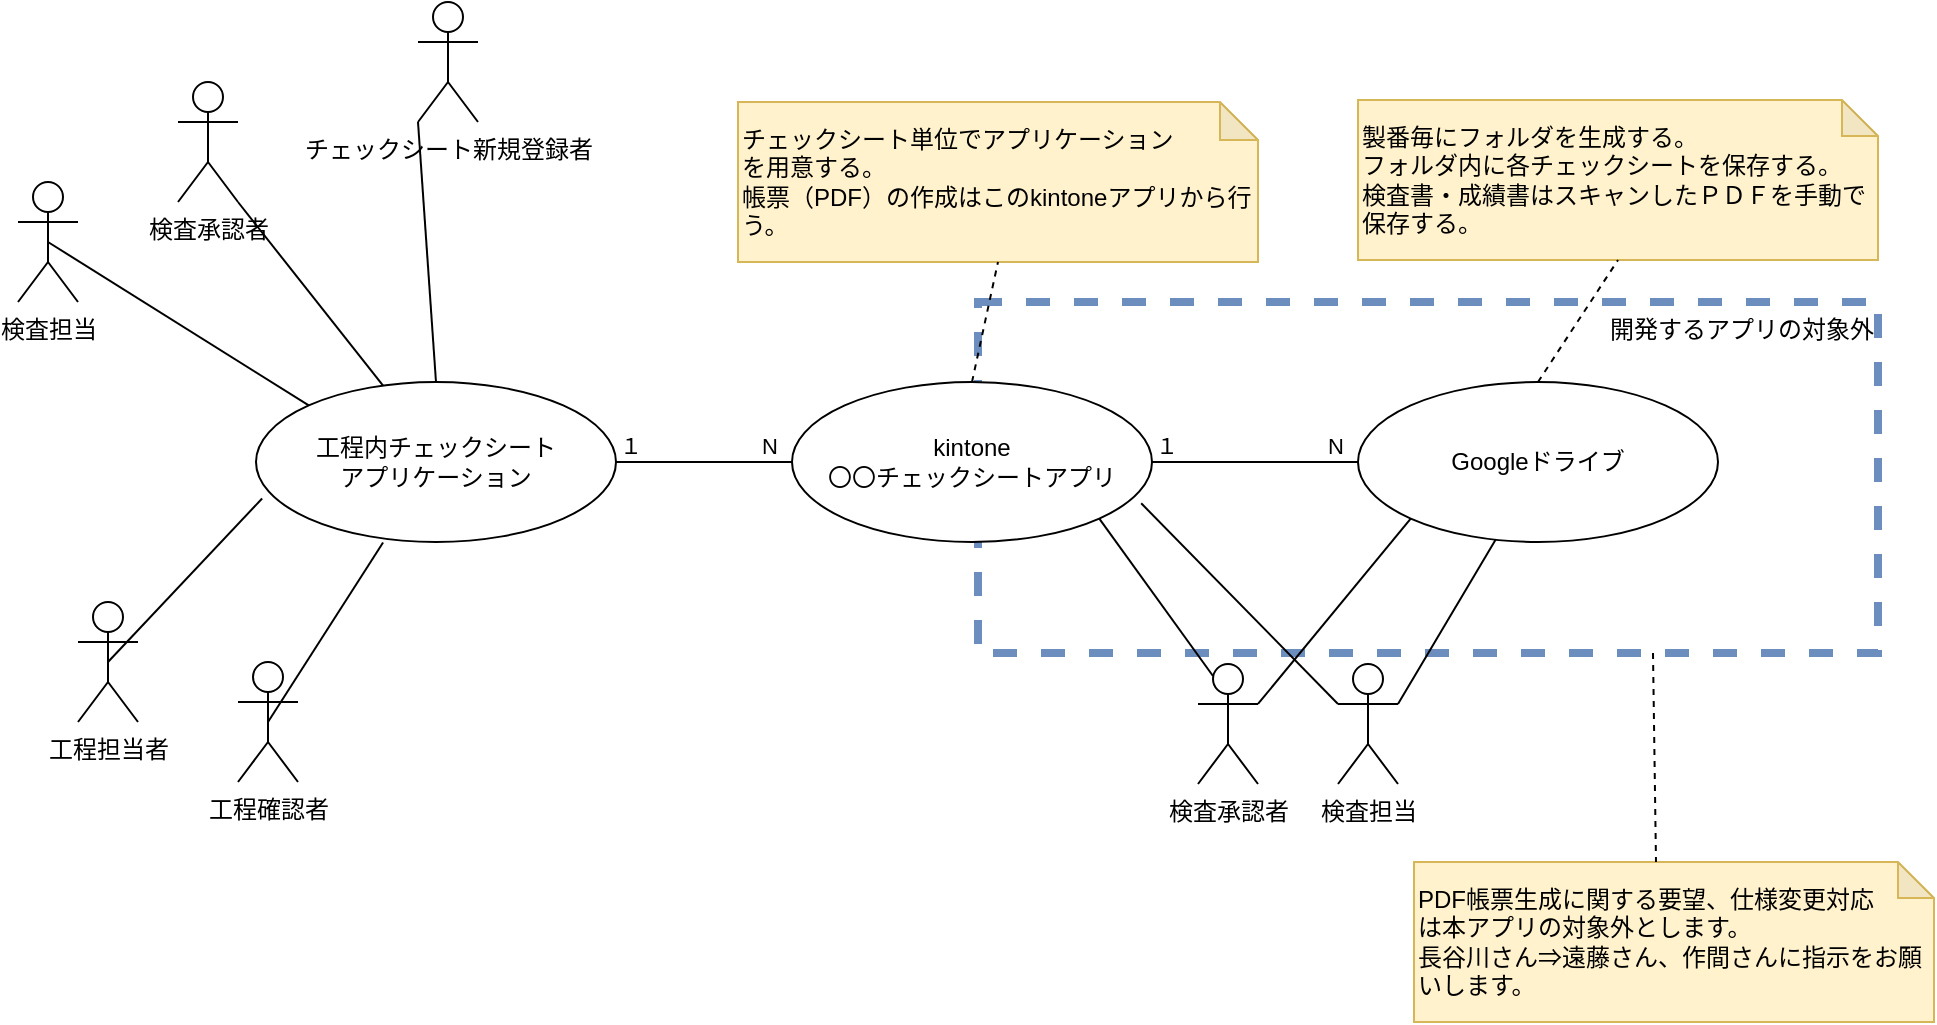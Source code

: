 <mxfile>
    <diagram id="fLh_ZRpRpivqrNP2prxu" name="ページ1">
        <mxGraphModel dx="1267" dy="1951" grid="1" gridSize="10" guides="1" tooltips="1" connect="1" arrows="1" fold="1" page="1" pageScale="1" pageWidth="827" pageHeight="1169" math="0" shadow="0">
            <root>
                <mxCell id="0"/>
                <mxCell id="1" parent="0"/>
                <mxCell id="43" value="開発するアプリの対象外" style="rounded=0;whiteSpace=wrap;html=1;fillColor=none;strokeColor=#6c8ebf;strokeWidth=4;dashed=1;align=right;verticalAlign=top;" vertex="1" parent="1">
                    <mxGeometry x="550" y="20" width="450" height="175.5" as="geometry"/>
                </mxCell>
                <mxCell id="2" value="工程内チェックシート&lt;br&gt;アプリケーション" style="ellipse;whiteSpace=wrap;html=1;" vertex="1" parent="1">
                    <mxGeometry x="189" y="60" width="180" height="80" as="geometry"/>
                </mxCell>
                <mxCell id="3" value="kintone&lt;br&gt;〇〇チェックシートアプリ" style="ellipse;whiteSpace=wrap;html=1;" vertex="1" parent="1">
                    <mxGeometry x="457" y="60" width="180" height="80" as="geometry"/>
                </mxCell>
                <mxCell id="8" value="" style="endArrow=none;html=1;edgeStyle=orthogonalEdgeStyle;exitX=1;exitY=0.5;exitDx=0;exitDy=0;entryX=0;entryY=0.5;entryDx=0;entryDy=0;" edge="1" parent="1" source="2" target="3">
                    <mxGeometry relative="1" as="geometry">
                        <mxPoint x="350" y="160" as="sourcePoint"/>
                        <mxPoint x="460" y="100" as="targetPoint"/>
                    </mxGeometry>
                </mxCell>
                <mxCell id="9" value="１" style="edgeLabel;resizable=0;html=1;align=left;verticalAlign=bottom;" connectable="0" vertex="1" parent="8">
                    <mxGeometry x="-1" relative="1" as="geometry"/>
                </mxCell>
                <mxCell id="10" value="N" style="edgeLabel;resizable=0;html=1;align=right;verticalAlign=bottom;" connectable="0" vertex="1" parent="8">
                    <mxGeometry x="1" relative="1" as="geometry">
                        <mxPoint x="-7" as="offset"/>
                    </mxGeometry>
                </mxCell>
                <mxCell id="11" value="検査担当" style="shape=umlActor;verticalLabelPosition=bottom;verticalAlign=top;html=1;" vertex="1" parent="1">
                    <mxGeometry x="70" y="-40" width="30" height="60" as="geometry"/>
                </mxCell>
                <mxCell id="12" value="検査承認者" style="shape=umlActor;verticalLabelPosition=bottom;verticalAlign=top;html=1;" vertex="1" parent="1">
                    <mxGeometry x="150" y="-90" width="30" height="60" as="geometry"/>
                </mxCell>
                <mxCell id="13" value="Googleドライブ" style="ellipse;whiteSpace=wrap;html=1;" vertex="1" parent="1">
                    <mxGeometry x="740" y="60" width="180" height="80" as="geometry"/>
                </mxCell>
                <mxCell id="14" value="" style="endArrow=none;html=1;edgeStyle=orthogonalEdgeStyle;entryX=0;entryY=0.5;entryDx=0;entryDy=0;exitX=1;exitY=0.5;exitDx=0;exitDy=0;" edge="1" parent="1" source="3" target="13">
                    <mxGeometry relative="1" as="geometry">
                        <mxPoint x="670" y="60" as="sourcePoint"/>
                        <mxPoint x="467" y="110" as="targetPoint"/>
                    </mxGeometry>
                </mxCell>
                <mxCell id="15" value="１" style="edgeLabel;resizable=0;html=1;align=left;verticalAlign=bottom;" connectable="0" vertex="1" parent="14">
                    <mxGeometry x="-1" relative="1" as="geometry"/>
                </mxCell>
                <mxCell id="16" value="N" style="edgeLabel;resizable=0;html=1;align=right;verticalAlign=bottom;" connectable="0" vertex="1" parent="14">
                    <mxGeometry x="1" relative="1" as="geometry">
                        <mxPoint x="-7" as="offset"/>
                    </mxGeometry>
                </mxCell>
                <mxCell id="17" value="チェックシート単位でアプリケーション&lt;br&gt;を用意する。&lt;br&gt;帳票（PDF）の作成はこのkintoneアプリから行う。" style="shape=note;whiteSpace=wrap;html=1;backgroundOutline=1;darkOpacity=0.05;fillColor=#fff2cc;strokeColor=#d6b656;align=left;size=19;" vertex="1" parent="1">
                    <mxGeometry x="430" y="-80" width="260" height="80" as="geometry"/>
                </mxCell>
                <mxCell id="18" value="" style="endArrow=none;dashed=1;html=1;entryX=0.5;entryY=1;entryDx=0;entryDy=0;entryPerimeter=0;exitX=0.5;exitY=0;exitDx=0;exitDy=0;" edge="1" parent="1" source="3" target="17">
                    <mxGeometry width="50" height="50" relative="1" as="geometry">
                        <mxPoint x="540" y="60" as="sourcePoint"/>
                        <mxPoint x="590" y="10" as="targetPoint"/>
                    </mxGeometry>
                </mxCell>
                <mxCell id="31" style="edgeStyle=none;html=1;exitX=0.5;exitY=0.5;exitDx=0;exitDy=0;exitPerimeter=0;entryX=0.017;entryY=0.728;entryDx=0;entryDy=0;entryPerimeter=0;endArrow=none;endFill=0;" edge="1" parent="1" source="19" target="2">
                    <mxGeometry relative="1" as="geometry"/>
                </mxCell>
                <mxCell id="19" value="工程担当者" style="shape=umlActor;verticalLabelPosition=bottom;verticalAlign=top;html=1;" vertex="1" parent="1">
                    <mxGeometry x="100" y="170" width="30" height="60" as="geometry"/>
                </mxCell>
                <mxCell id="32" style="edgeStyle=none;html=1;exitX=0.5;exitY=0.5;exitDx=0;exitDy=0;exitPerimeter=0;entryX=0.353;entryY=1.003;entryDx=0;entryDy=0;entryPerimeter=0;endArrow=none;endFill=0;" edge="1" parent="1" source="20" target="2">
                    <mxGeometry relative="1" as="geometry"/>
                </mxCell>
                <mxCell id="20" value="工程確認者" style="shape=umlActor;verticalLabelPosition=bottom;verticalAlign=top;html=1;" vertex="1" parent="1">
                    <mxGeometry x="180" y="200" width="30" height="60" as="geometry"/>
                </mxCell>
                <mxCell id="27" value="" style="endArrow=none;html=1;entryX=0;entryY=0;entryDx=0;entryDy=0;endFill=0;exitX=0.5;exitY=0.5;exitDx=0;exitDy=0;exitPerimeter=0;" edge="1" parent="1" source="11" target="2">
                    <mxGeometry width="50" height="50" relative="1" as="geometry">
                        <mxPoint x="140" y="-40" as="sourcePoint"/>
                        <mxPoint x="420" y="10" as="targetPoint"/>
                    </mxGeometry>
                </mxCell>
                <mxCell id="29" value="" style="endArrow=none;html=1;entryX=0.353;entryY=0.023;entryDx=0;entryDy=0;endFill=0;entryPerimeter=0;exitX=1;exitY=1;exitDx=0;exitDy=0;exitPerimeter=0;" edge="1" parent="1" source="12" target="2">
                    <mxGeometry width="50" height="50" relative="1" as="geometry">
                        <mxPoint x="95" as="sourcePoint"/>
                        <mxPoint x="225.569" y="81.623" as="targetPoint"/>
                    </mxGeometry>
                </mxCell>
                <mxCell id="37" style="edgeStyle=none;html=1;exitX=1;exitY=0.333;exitDx=0;exitDy=0;exitPerimeter=0;entryX=0;entryY=1;entryDx=0;entryDy=0;endArrow=none;endFill=0;" edge="1" parent="1" source="33" target="13">
                    <mxGeometry relative="1" as="geometry"/>
                </mxCell>
                <mxCell id="33" value="検査承認者" style="shape=umlActor;verticalLabelPosition=bottom;verticalAlign=top;html=1;" vertex="1" parent="1">
                    <mxGeometry x="660" y="201" width="30" height="60" as="geometry"/>
                </mxCell>
                <mxCell id="38" style="edgeStyle=none;html=1;exitX=0;exitY=0.333;exitDx=0;exitDy=0;exitPerimeter=0;entryX=0.97;entryY=0.758;entryDx=0;entryDy=0;entryPerimeter=0;endArrow=none;endFill=0;" edge="1" parent="1" source="34" target="3">
                    <mxGeometry relative="1" as="geometry"/>
                </mxCell>
                <mxCell id="34" value="検査担当" style="shape=umlActor;verticalLabelPosition=bottom;verticalAlign=top;html=1;" vertex="1" parent="1">
                    <mxGeometry x="730" y="201" width="30" height="60" as="geometry"/>
                </mxCell>
                <mxCell id="35" style="edgeStyle=none;html=1;exitX=1;exitY=0.333;exitDx=0;exitDy=0;exitPerimeter=0;entryX=0.383;entryY=0.983;entryDx=0;entryDy=0;entryPerimeter=0;endArrow=none;endFill=0;" edge="1" parent="1" source="34" target="13">
                    <mxGeometry relative="1" as="geometry">
                        <mxPoint x="550" y="259.76" as="sourcePoint"/>
                        <mxPoint x="607.54" y="170.0" as="targetPoint"/>
                    </mxGeometry>
                </mxCell>
                <mxCell id="36" style="edgeStyle=none;html=1;exitX=0.25;exitY=0.1;exitDx=0;exitDy=0;exitPerimeter=0;entryX=1;entryY=1;entryDx=0;entryDy=0;endArrow=none;endFill=0;" edge="1" parent="1" source="33" target="3">
                    <mxGeometry relative="1" as="geometry">
                        <mxPoint x="560" y="269.76" as="sourcePoint"/>
                        <mxPoint x="617.54" y="180.0" as="targetPoint"/>
                    </mxGeometry>
                </mxCell>
                <mxCell id="39" value="製番毎にフォルダを生成する。&lt;br&gt;フォルダ内に各チェックシートを保存する。&lt;br&gt;検査書・成績書はスキャンしたＰＤＦを手動で保存する。" style="shape=note;whiteSpace=wrap;html=1;backgroundOutline=1;darkOpacity=0.05;fillColor=#fff2cc;strokeColor=#d6b656;align=left;size=18;" vertex="1" parent="1">
                    <mxGeometry x="740" y="-81" width="260" height="80" as="geometry"/>
                </mxCell>
                <mxCell id="40" value="" style="endArrow=none;dashed=1;html=1;entryX=0.5;entryY=1;entryDx=0;entryDy=0;entryPerimeter=0;exitX=0.5;exitY=0;exitDx=0;exitDy=0;" edge="1" parent="1" source="13" target="39">
                    <mxGeometry width="50" height="50" relative="1" as="geometry">
                        <mxPoint x="557.0" y="70" as="sourcePoint"/>
                        <mxPoint x="570" y="10" as="targetPoint"/>
                    </mxGeometry>
                </mxCell>
                <mxCell id="41" value="チェックシート新規登録者" style="shape=umlActor;verticalLabelPosition=bottom;verticalAlign=top;html=1;" vertex="1" parent="1">
                    <mxGeometry x="270" y="-130" width="30" height="60" as="geometry"/>
                </mxCell>
                <mxCell id="42" value="" style="endArrow=none;html=1;entryX=0.5;entryY=0;entryDx=0;entryDy=0;endFill=0;exitX=0;exitY=1;exitDx=0;exitDy=0;exitPerimeter=0;" edge="1" parent="1" source="41" target="2">
                    <mxGeometry width="50" height="50" relative="1" as="geometry">
                        <mxPoint x="290" y="-50" as="sourcePoint"/>
                        <mxPoint x="262.54" y="71.84" as="targetPoint"/>
                    </mxGeometry>
                </mxCell>
                <mxCell id="44" value="PDF帳票生成に関する要望、仕様変更対応&lt;br&gt;は本アプリの対象外とします。&lt;br&gt;長谷川さん⇒遠藤さん、作間さんに指示をお願いします。" style="shape=note;whiteSpace=wrap;html=1;backgroundOutline=1;darkOpacity=0.05;fillColor=#fff2cc;strokeColor=#d6b656;align=left;size=18;" vertex="1" parent="1">
                    <mxGeometry x="768" y="300" width="260" height="80" as="geometry"/>
                </mxCell>
                <mxCell id="45" value="" style="endArrow=none;dashed=1;html=1;entryX=0;entryY=0;entryDx=121;entryDy=0;entryPerimeter=0;exitX=0.75;exitY=1;exitDx=0;exitDy=0;" edge="1" parent="1" source="43" target="44">
                    <mxGeometry width="50" height="50" relative="1" as="geometry">
                        <mxPoint x="840" y="70" as="sourcePoint"/>
                        <mxPoint x="880" y="9" as="targetPoint"/>
                    </mxGeometry>
                </mxCell>
            </root>
        </mxGraphModel>
    </diagram>
</mxfile>